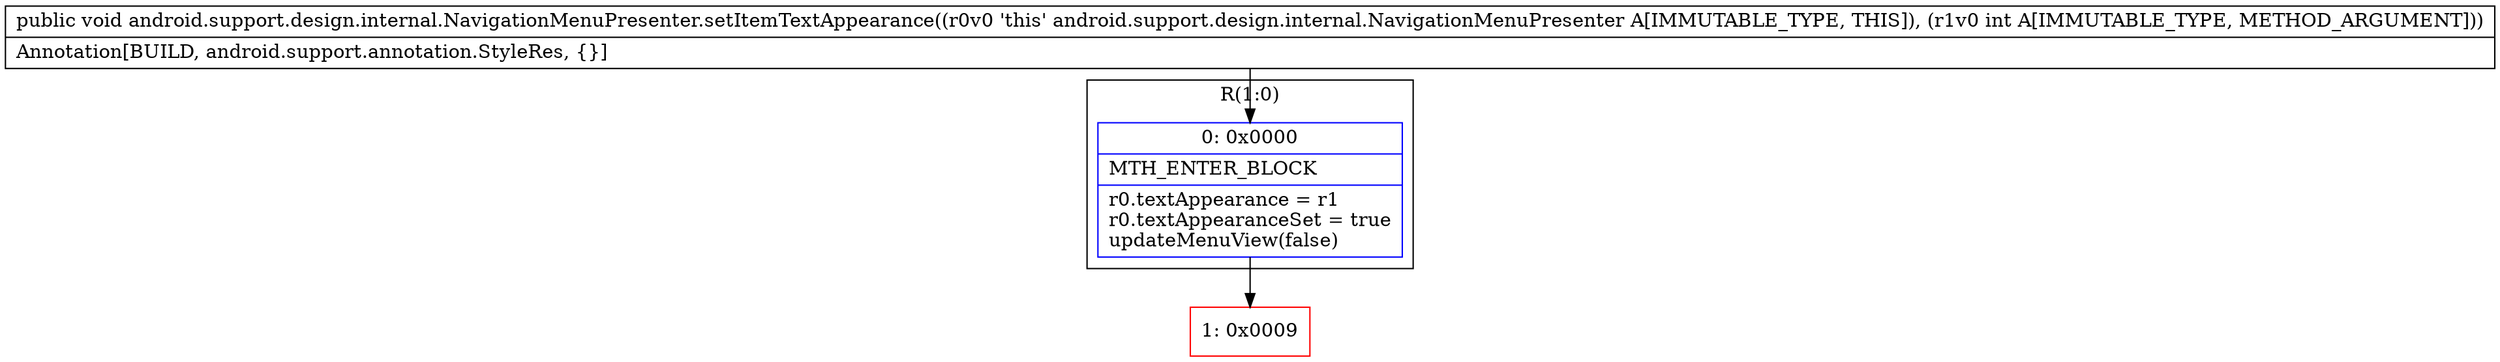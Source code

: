 digraph "CFG forandroid.support.design.internal.NavigationMenuPresenter.setItemTextAppearance(I)V" {
subgraph cluster_Region_773933249 {
label = "R(1:0)";
node [shape=record,color=blue];
Node_0 [shape=record,label="{0\:\ 0x0000|MTH_ENTER_BLOCK\l|r0.textAppearance = r1\lr0.textAppearanceSet = true\lupdateMenuView(false)\l}"];
}
Node_1 [shape=record,color=red,label="{1\:\ 0x0009}"];
MethodNode[shape=record,label="{public void android.support.design.internal.NavigationMenuPresenter.setItemTextAppearance((r0v0 'this' android.support.design.internal.NavigationMenuPresenter A[IMMUTABLE_TYPE, THIS]), (r1v0 int A[IMMUTABLE_TYPE, METHOD_ARGUMENT]))  | Annotation[BUILD, android.support.annotation.StyleRes, \{\}]\l}"];
MethodNode -> Node_0;
Node_0 -> Node_1;
}


